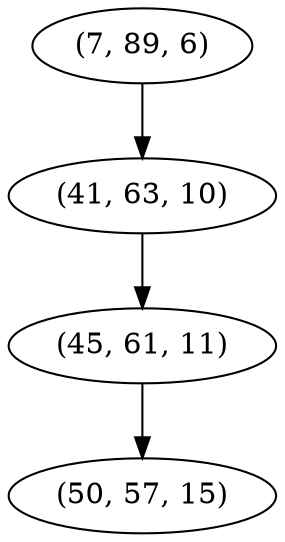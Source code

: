 digraph tree {
    "(7, 89, 6)";
    "(41, 63, 10)";
    "(45, 61, 11)";
    "(50, 57, 15)";
    "(7, 89, 6)" -> "(41, 63, 10)";
    "(41, 63, 10)" -> "(45, 61, 11)";
    "(45, 61, 11)" -> "(50, 57, 15)";
}
